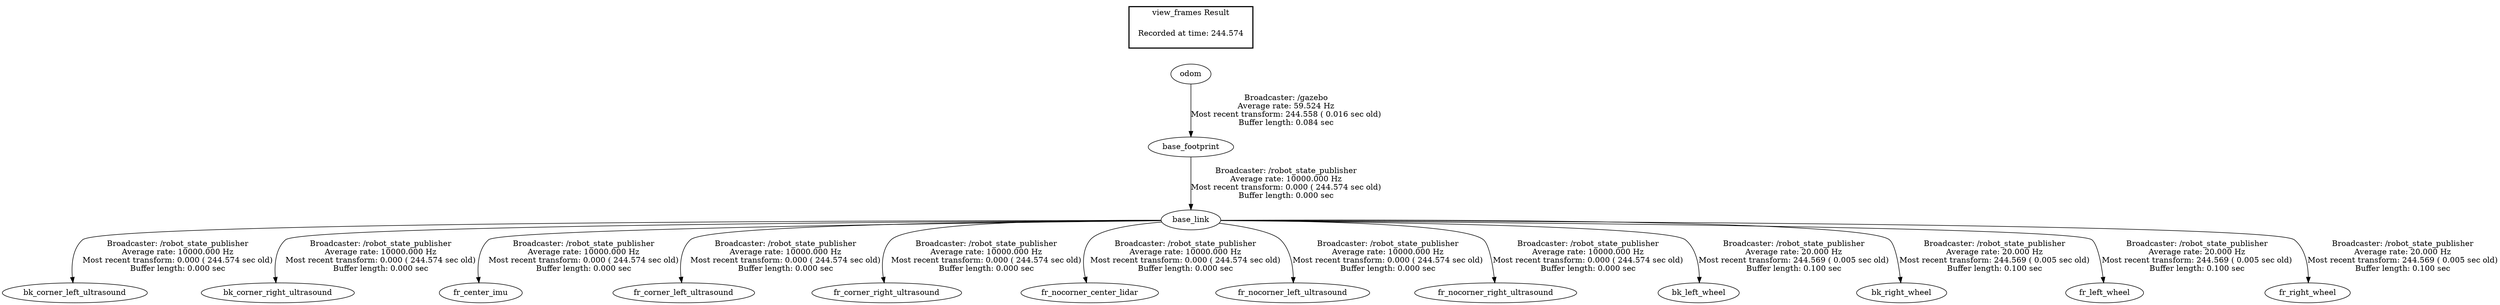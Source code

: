 digraph G {
"base_footprint" -> "base_link"[label="Broadcaster: /robot_state_publisher\nAverage rate: 10000.000 Hz\nMost recent transform: 0.000 ( 244.574 sec old)\nBuffer length: 0.000 sec\n"];
"odom" -> "base_footprint"[label="Broadcaster: /gazebo\nAverage rate: 59.524 Hz\nMost recent transform: 244.558 ( 0.016 sec old)\nBuffer length: 0.084 sec\n"];
"base_link" -> "bk_corner_left_ultrasound"[label="Broadcaster: /robot_state_publisher\nAverage rate: 10000.000 Hz\nMost recent transform: 0.000 ( 244.574 sec old)\nBuffer length: 0.000 sec\n"];
"base_link" -> "bk_corner_right_ultrasound"[label="Broadcaster: /robot_state_publisher\nAverage rate: 10000.000 Hz\nMost recent transform: 0.000 ( 244.574 sec old)\nBuffer length: 0.000 sec\n"];
"base_link" -> "fr_center_imu"[label="Broadcaster: /robot_state_publisher\nAverage rate: 10000.000 Hz\nMost recent transform: 0.000 ( 244.574 sec old)\nBuffer length: 0.000 sec\n"];
"base_link" -> "fr_corner_left_ultrasound"[label="Broadcaster: /robot_state_publisher\nAverage rate: 10000.000 Hz\nMost recent transform: 0.000 ( 244.574 sec old)\nBuffer length: 0.000 sec\n"];
"base_link" -> "fr_corner_right_ultrasound"[label="Broadcaster: /robot_state_publisher\nAverage rate: 10000.000 Hz\nMost recent transform: 0.000 ( 244.574 sec old)\nBuffer length: 0.000 sec\n"];
"base_link" -> "fr_nocorner_center_lidar"[label="Broadcaster: /robot_state_publisher\nAverage rate: 10000.000 Hz\nMost recent transform: 0.000 ( 244.574 sec old)\nBuffer length: 0.000 sec\n"];
"base_link" -> "fr_nocorner_left_ultrasound"[label="Broadcaster: /robot_state_publisher\nAverage rate: 10000.000 Hz\nMost recent transform: 0.000 ( 244.574 sec old)\nBuffer length: 0.000 sec\n"];
"base_link" -> "fr_nocorner_right_ultrasound"[label="Broadcaster: /robot_state_publisher\nAverage rate: 10000.000 Hz\nMost recent transform: 0.000 ( 244.574 sec old)\nBuffer length: 0.000 sec\n"];
"base_link" -> "bk_left_wheel"[label="Broadcaster: /robot_state_publisher\nAverage rate: 20.000 Hz\nMost recent transform: 244.569 ( 0.005 sec old)\nBuffer length: 0.100 sec\n"];
"base_link" -> "bk_right_wheel"[label="Broadcaster: /robot_state_publisher\nAverage rate: 20.000 Hz\nMost recent transform: 244.569 ( 0.005 sec old)\nBuffer length: 0.100 sec\n"];
"base_link" -> "fr_left_wheel"[label="Broadcaster: /robot_state_publisher\nAverage rate: 20.000 Hz\nMost recent transform: 244.569 ( 0.005 sec old)\nBuffer length: 0.100 sec\n"];
"base_link" -> "fr_right_wheel"[label="Broadcaster: /robot_state_publisher\nAverage rate: 20.000 Hz\nMost recent transform: 244.569 ( 0.005 sec old)\nBuffer length: 0.100 sec\n"];
edge [style=invis];
 subgraph cluster_legend { style=bold; color=black; label ="view_frames Result";
"Recorded at time: 244.574"[ shape=plaintext ] ;
 }->"odom";
}
